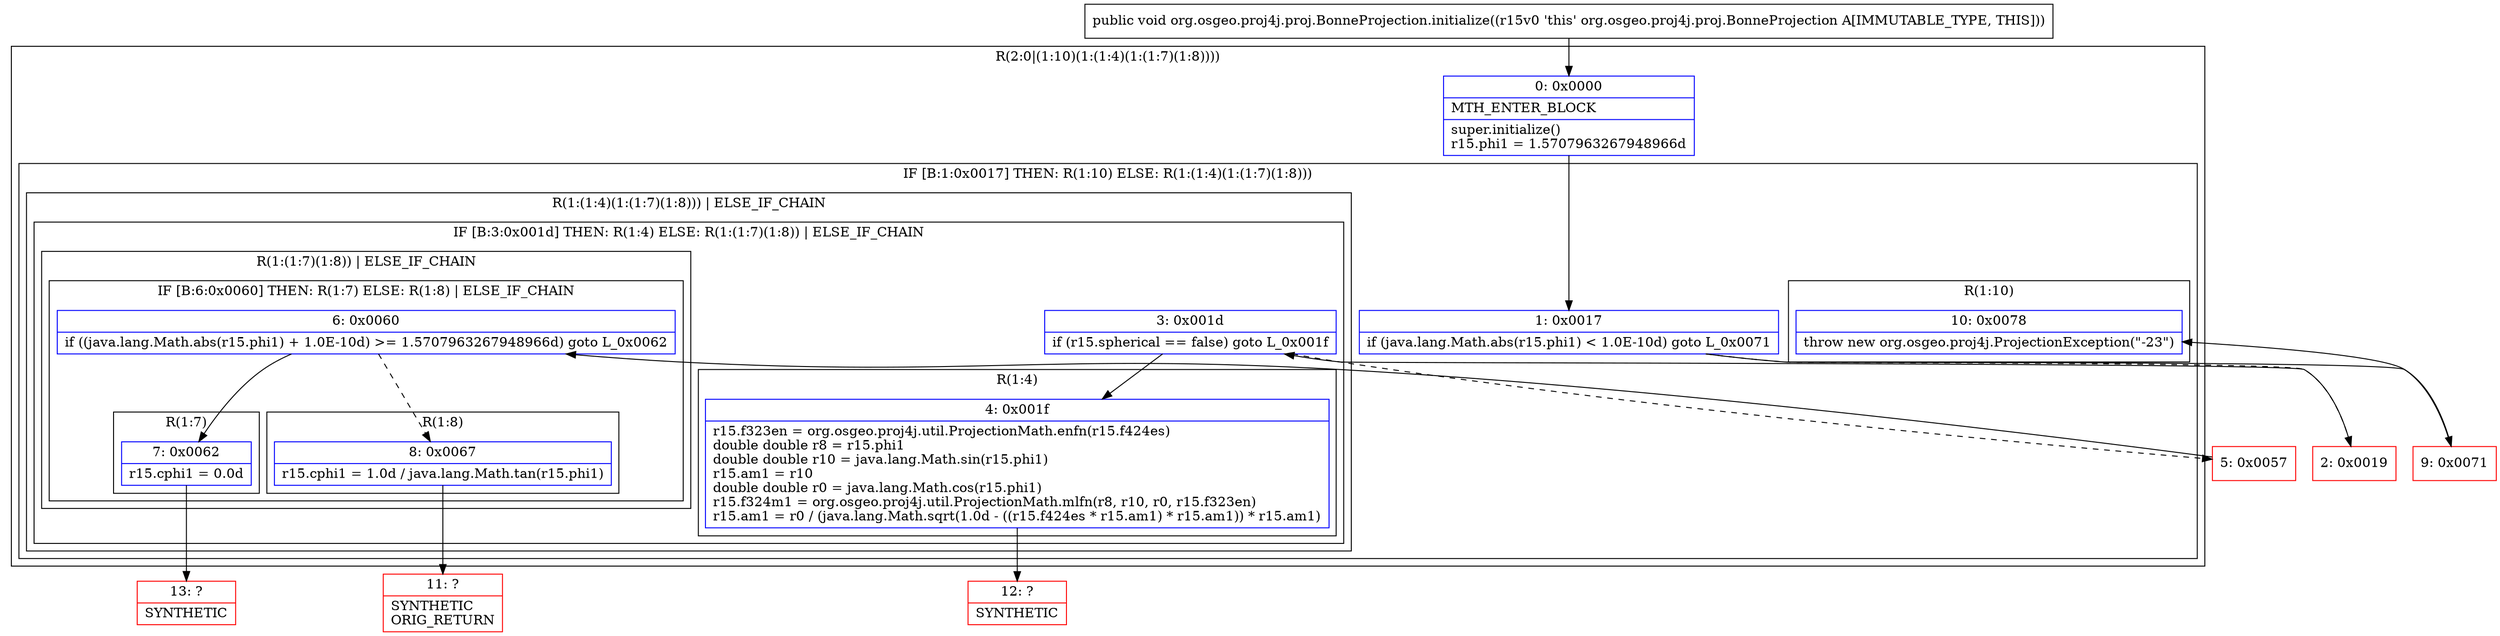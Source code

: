 digraph "CFG fororg.osgeo.proj4j.proj.BonneProjection.initialize()V" {
subgraph cluster_Region_342502608 {
label = "R(2:0|(1:10)(1:(1:4)(1:(1:7)(1:8))))";
node [shape=record,color=blue];
Node_0 [shape=record,label="{0\:\ 0x0000|MTH_ENTER_BLOCK\l|super.initialize()\lr15.phi1 = 1.5707963267948966d\l}"];
subgraph cluster_IfRegion_1228308621 {
label = "IF [B:1:0x0017] THEN: R(1:10) ELSE: R(1:(1:4)(1:(1:7)(1:8)))";
node [shape=record,color=blue];
Node_1 [shape=record,label="{1\:\ 0x0017|if (java.lang.Math.abs(r15.phi1) \< 1.0E\-10d) goto L_0x0071\l}"];
subgraph cluster_Region_1513774306 {
label = "R(1:10)";
node [shape=record,color=blue];
Node_10 [shape=record,label="{10\:\ 0x0078|throw new org.osgeo.proj4j.ProjectionException(\"\-23\")\l}"];
}
subgraph cluster_Region_1217310666 {
label = "R(1:(1:4)(1:(1:7)(1:8))) | ELSE_IF_CHAIN\l";
node [shape=record,color=blue];
subgraph cluster_IfRegion_222762663 {
label = "IF [B:3:0x001d] THEN: R(1:4) ELSE: R(1:(1:7)(1:8)) | ELSE_IF_CHAIN\l";
node [shape=record,color=blue];
Node_3 [shape=record,label="{3\:\ 0x001d|if (r15.spherical == false) goto L_0x001f\l}"];
subgraph cluster_Region_806118994 {
label = "R(1:4)";
node [shape=record,color=blue];
Node_4 [shape=record,label="{4\:\ 0x001f|r15.f323en = org.osgeo.proj4j.util.ProjectionMath.enfn(r15.f424es)\ldouble double r8 = r15.phi1\ldouble double r10 = java.lang.Math.sin(r15.phi1)\lr15.am1 = r10\ldouble double r0 = java.lang.Math.cos(r15.phi1)\lr15.f324m1 = org.osgeo.proj4j.util.ProjectionMath.mlfn(r8, r10, r0, r15.f323en)\lr15.am1 = r0 \/ (java.lang.Math.sqrt(1.0d \- ((r15.f424es * r15.am1) * r15.am1)) * r15.am1)\l}"];
}
subgraph cluster_Region_1879625066 {
label = "R(1:(1:7)(1:8)) | ELSE_IF_CHAIN\l";
node [shape=record,color=blue];
subgraph cluster_IfRegion_2027770565 {
label = "IF [B:6:0x0060] THEN: R(1:7) ELSE: R(1:8) | ELSE_IF_CHAIN\l";
node [shape=record,color=blue];
Node_6 [shape=record,label="{6\:\ 0x0060|if ((java.lang.Math.abs(r15.phi1) + 1.0E\-10d) \>= 1.5707963267948966d) goto L_0x0062\l}"];
subgraph cluster_Region_1167086315 {
label = "R(1:7)";
node [shape=record,color=blue];
Node_7 [shape=record,label="{7\:\ 0x0062|r15.cphi1 = 0.0d\l}"];
}
subgraph cluster_Region_1884788432 {
label = "R(1:8)";
node [shape=record,color=blue];
Node_8 [shape=record,label="{8\:\ 0x0067|r15.cphi1 = 1.0d \/ java.lang.Math.tan(r15.phi1)\l}"];
}
}
}
}
}
}
}
Node_2 [shape=record,color=red,label="{2\:\ 0x0019}"];
Node_5 [shape=record,color=red,label="{5\:\ 0x0057}"];
Node_9 [shape=record,color=red,label="{9\:\ 0x0071}"];
Node_11 [shape=record,color=red,label="{11\:\ ?|SYNTHETIC\lORIG_RETURN\l}"];
Node_12 [shape=record,color=red,label="{12\:\ ?|SYNTHETIC\l}"];
Node_13 [shape=record,color=red,label="{13\:\ ?|SYNTHETIC\l}"];
MethodNode[shape=record,label="{public void org.osgeo.proj4j.proj.BonneProjection.initialize((r15v0 'this' org.osgeo.proj4j.proj.BonneProjection A[IMMUTABLE_TYPE, THIS])) }"];
MethodNode -> Node_0;
Node_0 -> Node_1;
Node_1 -> Node_2[style=dashed];
Node_1 -> Node_9;
Node_3 -> Node_4;
Node_3 -> Node_5[style=dashed];
Node_4 -> Node_12;
Node_6 -> Node_7;
Node_6 -> Node_8[style=dashed];
Node_7 -> Node_13;
Node_8 -> Node_11;
Node_2 -> Node_3;
Node_5 -> Node_6;
Node_9 -> Node_10;
}

